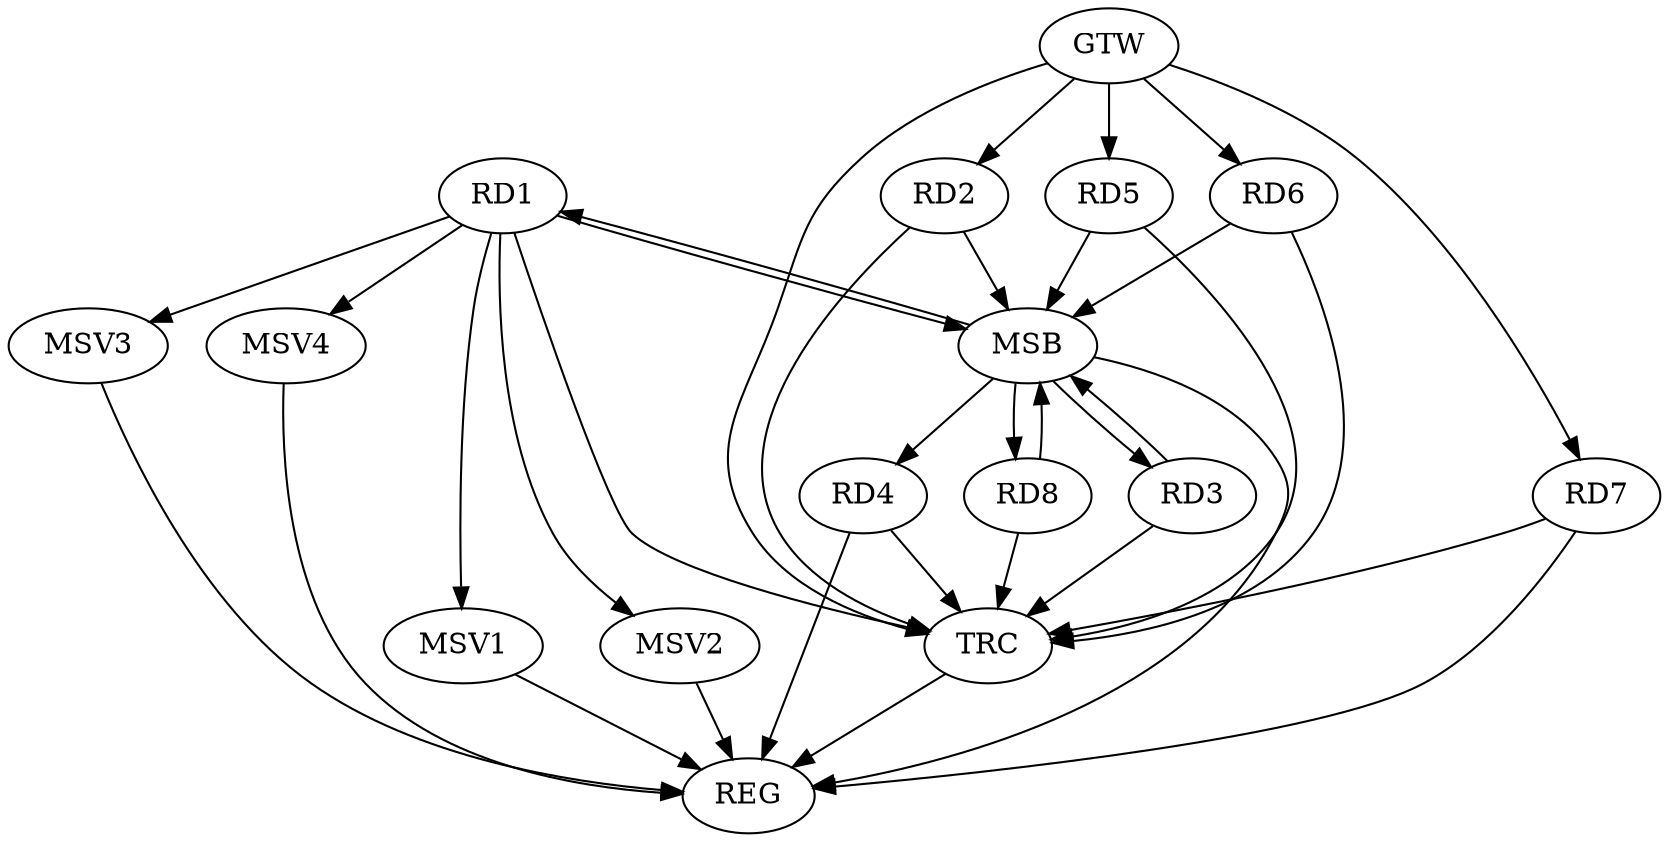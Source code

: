 strict digraph G {
  RD1 [ label="RD1" ];
  RD2 [ label="RD2" ];
  RD3 [ label="RD3" ];
  RD4 [ label="RD4" ];
  RD5 [ label="RD5" ];
  RD6 [ label="RD6" ];
  RD7 [ label="RD7" ];
  RD8 [ label="RD8" ];
  GTW [ label="GTW" ];
  REG [ label="REG" ];
  MSB [ label="MSB" ];
  TRC [ label="TRC" ];
  MSV1 [ label="MSV1" ];
  MSV2 [ label="MSV2" ];
  MSV3 [ label="MSV3" ];
  MSV4 [ label="MSV4" ];
  GTW -> RD2;
  GTW -> RD5;
  GTW -> RD6;
  GTW -> RD7;
  RD4 -> REG;
  RD7 -> REG;
  RD1 -> MSB;
  MSB -> RD3;
  MSB -> REG;
  RD2 -> MSB;
  MSB -> RD1;
  RD3 -> MSB;
  MSB -> RD4;
  MSB -> RD8;
  RD5 -> MSB;
  RD6 -> MSB;
  RD8 -> MSB;
  RD1 -> TRC;
  RD2 -> TRC;
  RD3 -> TRC;
  RD4 -> TRC;
  RD5 -> TRC;
  RD6 -> TRC;
  RD7 -> TRC;
  RD8 -> TRC;
  GTW -> TRC;
  TRC -> REG;
  RD1 -> MSV1;
  MSV1 -> REG;
  RD1 -> MSV2;
  MSV2 -> REG;
  RD1 -> MSV3;
  MSV3 -> REG;
  RD1 -> MSV4;
  MSV4 -> REG;
}
